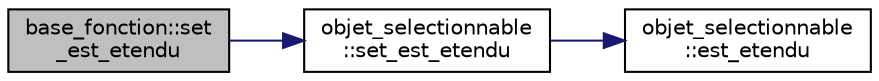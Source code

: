 digraph "base_fonction::set_est_etendu"
{
  edge [fontname="Helvetica",fontsize="10",labelfontname="Helvetica",labelfontsize="10"];
  node [fontname="Helvetica",fontsize="10",shape=record];
  rankdir="LR";
  Node164 [label="base_fonction::set\l_est_etendu",height=0.2,width=0.4,color="black", fillcolor="grey75", style="filled", fontcolor="black"];
  Node164 -> Node165 [color="midnightblue",fontsize="10",style="solid",fontname="Helvetica"];
  Node165 [label="objet_selectionnable\l::set_est_etendu",height=0.2,width=0.4,color="black", fillcolor="white", style="filled",URL="$classobjet__selectionnable.html#aafef1c588ce9d5f7956c321799986b9b",tooltip="Initialise l&#39;état étendu de l&#39;objet. "];
  Node165 -> Node166 [color="midnightblue",fontsize="10",style="solid",fontname="Helvetica"];
  Node166 [label="objet_selectionnable\l::est_etendu",height=0.2,width=0.4,color="black", fillcolor="white", style="filled",URL="$classobjet__selectionnable.html#af1e714963d861a9895ff590531396707",tooltip="Indique si l&#39;objet est étendu. "];
}
